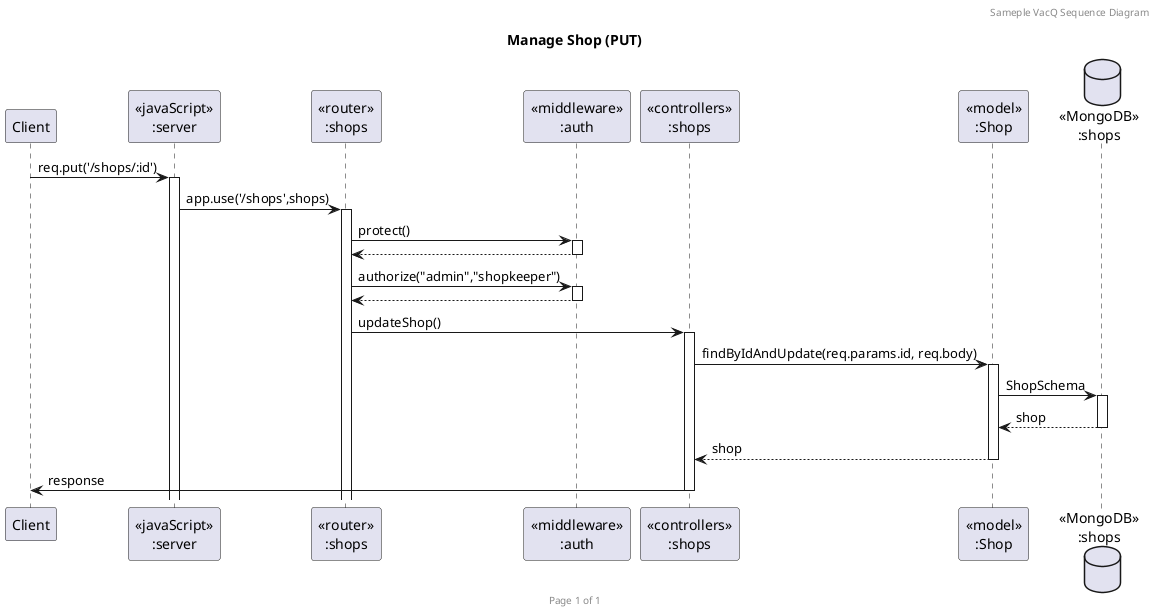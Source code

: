 @startuml Manage Shop (PUT)

header Sameple VacQ Sequence Diagram
footer Page %page% of %lastpage%
title "Manage Shop (PUT)"

participant "Client" as client
participant "<<javaScript>>\n:server" as server
participant "<<router>>\n:shops" as routerShops
participant "<<middleware>>\n:auth" as middleware
participant "<<controllers>>\n:shops" as controllersShops
participant "<<model>>\n:Shop" as modelShop
database "<<MongoDB>>\n:shops" as ShopsDatabase

client->server ++:req.put('/shops/:id')
server->routerShops ++:app.use('/shops',shops)
routerShops->middleware ++:protect()
return
routerShops->middleware ++:authorize("admin","shopkeeper")
return
routerShops -> controllersShops ++:updateShop()
controllersShops->modelShop ++:findByIdAndUpdate(req.params.id, req.body)
modelShop ->ShopsDatabase ++: ShopSchema
ShopsDatabase --> modelShop --: shop
controllersShops <-- modelShop --:shop
controllersShops->client --:response

@enduml
